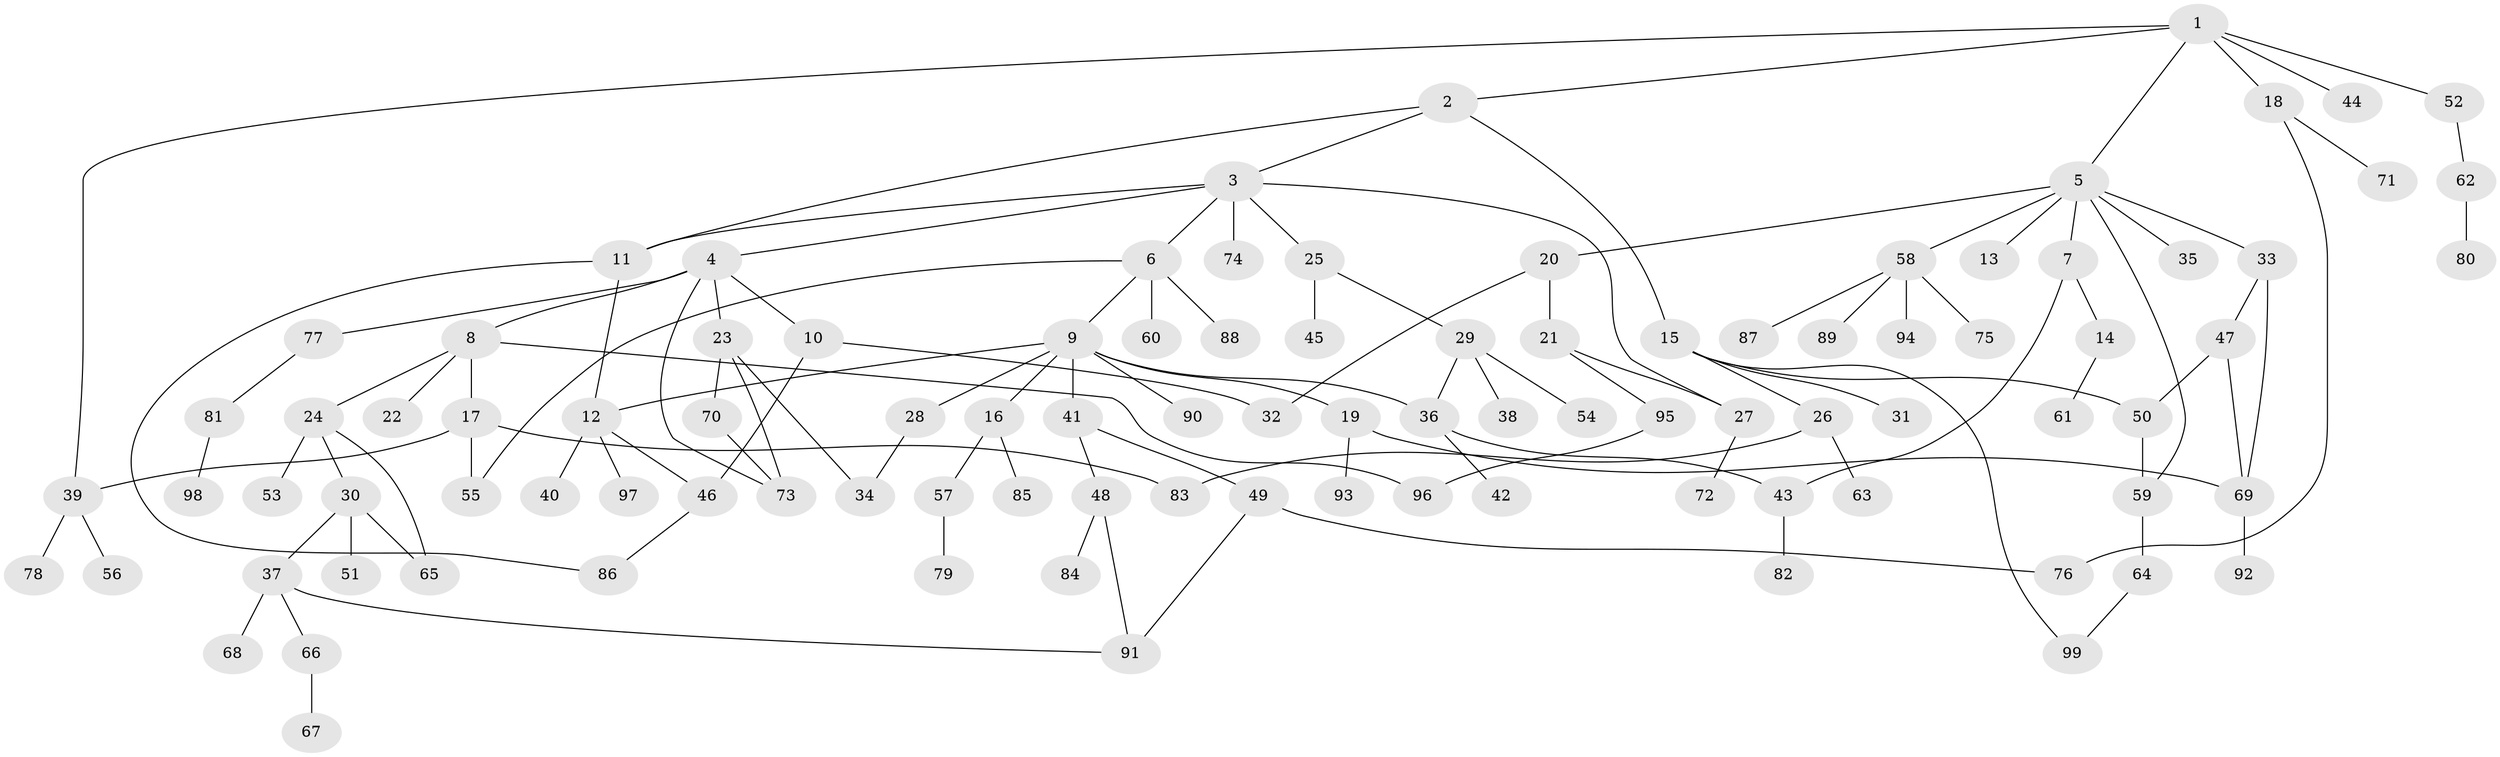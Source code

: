 // coarse degree distribution, {5: 0.05714285714285714, 4: 0.1, 6: 0.014285714285714285, 7: 0.02857142857142857, 3: 0.21428571428571427, 2: 0.34285714285714286, 1: 0.24285714285714285}
// Generated by graph-tools (version 1.1) at 2025/49/03/04/25 22:49:11]
// undirected, 99 vertices, 122 edges
graph export_dot {
  node [color=gray90,style=filled];
  1;
  2;
  3;
  4;
  5;
  6;
  7;
  8;
  9;
  10;
  11;
  12;
  13;
  14;
  15;
  16;
  17;
  18;
  19;
  20;
  21;
  22;
  23;
  24;
  25;
  26;
  27;
  28;
  29;
  30;
  31;
  32;
  33;
  34;
  35;
  36;
  37;
  38;
  39;
  40;
  41;
  42;
  43;
  44;
  45;
  46;
  47;
  48;
  49;
  50;
  51;
  52;
  53;
  54;
  55;
  56;
  57;
  58;
  59;
  60;
  61;
  62;
  63;
  64;
  65;
  66;
  67;
  68;
  69;
  70;
  71;
  72;
  73;
  74;
  75;
  76;
  77;
  78;
  79;
  80;
  81;
  82;
  83;
  84;
  85;
  86;
  87;
  88;
  89;
  90;
  91;
  92;
  93;
  94;
  95;
  96;
  97;
  98;
  99;
  1 -- 2;
  1 -- 5;
  1 -- 18;
  1 -- 39;
  1 -- 44;
  1 -- 52;
  2 -- 3;
  2 -- 11;
  2 -- 15;
  3 -- 4;
  3 -- 6;
  3 -- 25;
  3 -- 74;
  3 -- 11;
  3 -- 27;
  4 -- 8;
  4 -- 10;
  4 -- 23;
  4 -- 73;
  4 -- 77;
  5 -- 7;
  5 -- 13;
  5 -- 20;
  5 -- 33;
  5 -- 35;
  5 -- 58;
  5 -- 59;
  6 -- 9;
  6 -- 55;
  6 -- 60;
  6 -- 88;
  7 -- 14;
  7 -- 43;
  8 -- 17;
  8 -- 22;
  8 -- 24;
  8 -- 96;
  9 -- 16;
  9 -- 19;
  9 -- 28;
  9 -- 41;
  9 -- 90;
  9 -- 12;
  9 -- 36;
  10 -- 46;
  10 -- 32;
  11 -- 12;
  11 -- 86;
  12 -- 40;
  12 -- 97;
  12 -- 46;
  14 -- 61;
  15 -- 26;
  15 -- 31;
  15 -- 50;
  15 -- 99;
  16 -- 57;
  16 -- 85;
  17 -- 83;
  17 -- 39;
  17 -- 55;
  18 -- 71;
  18 -- 76;
  19 -- 93;
  19 -- 69;
  20 -- 21;
  20 -- 32;
  21 -- 27;
  21 -- 95;
  23 -- 34;
  23 -- 70;
  23 -- 73;
  24 -- 30;
  24 -- 53;
  24 -- 65;
  25 -- 29;
  25 -- 45;
  26 -- 63;
  26 -- 83;
  27 -- 72;
  28 -- 34;
  29 -- 36;
  29 -- 38;
  29 -- 54;
  30 -- 37;
  30 -- 51;
  30 -- 65;
  33 -- 47;
  33 -- 69;
  36 -- 42;
  36 -- 43;
  37 -- 66;
  37 -- 68;
  37 -- 91;
  39 -- 56;
  39 -- 78;
  41 -- 48;
  41 -- 49;
  43 -- 82;
  46 -- 86;
  47 -- 50;
  47 -- 69;
  48 -- 84;
  48 -- 91;
  49 -- 91;
  49 -- 76;
  50 -- 59;
  52 -- 62;
  57 -- 79;
  58 -- 75;
  58 -- 87;
  58 -- 89;
  58 -- 94;
  59 -- 64;
  62 -- 80;
  64 -- 99;
  66 -- 67;
  69 -- 92;
  70 -- 73;
  77 -- 81;
  81 -- 98;
  95 -- 96;
}

